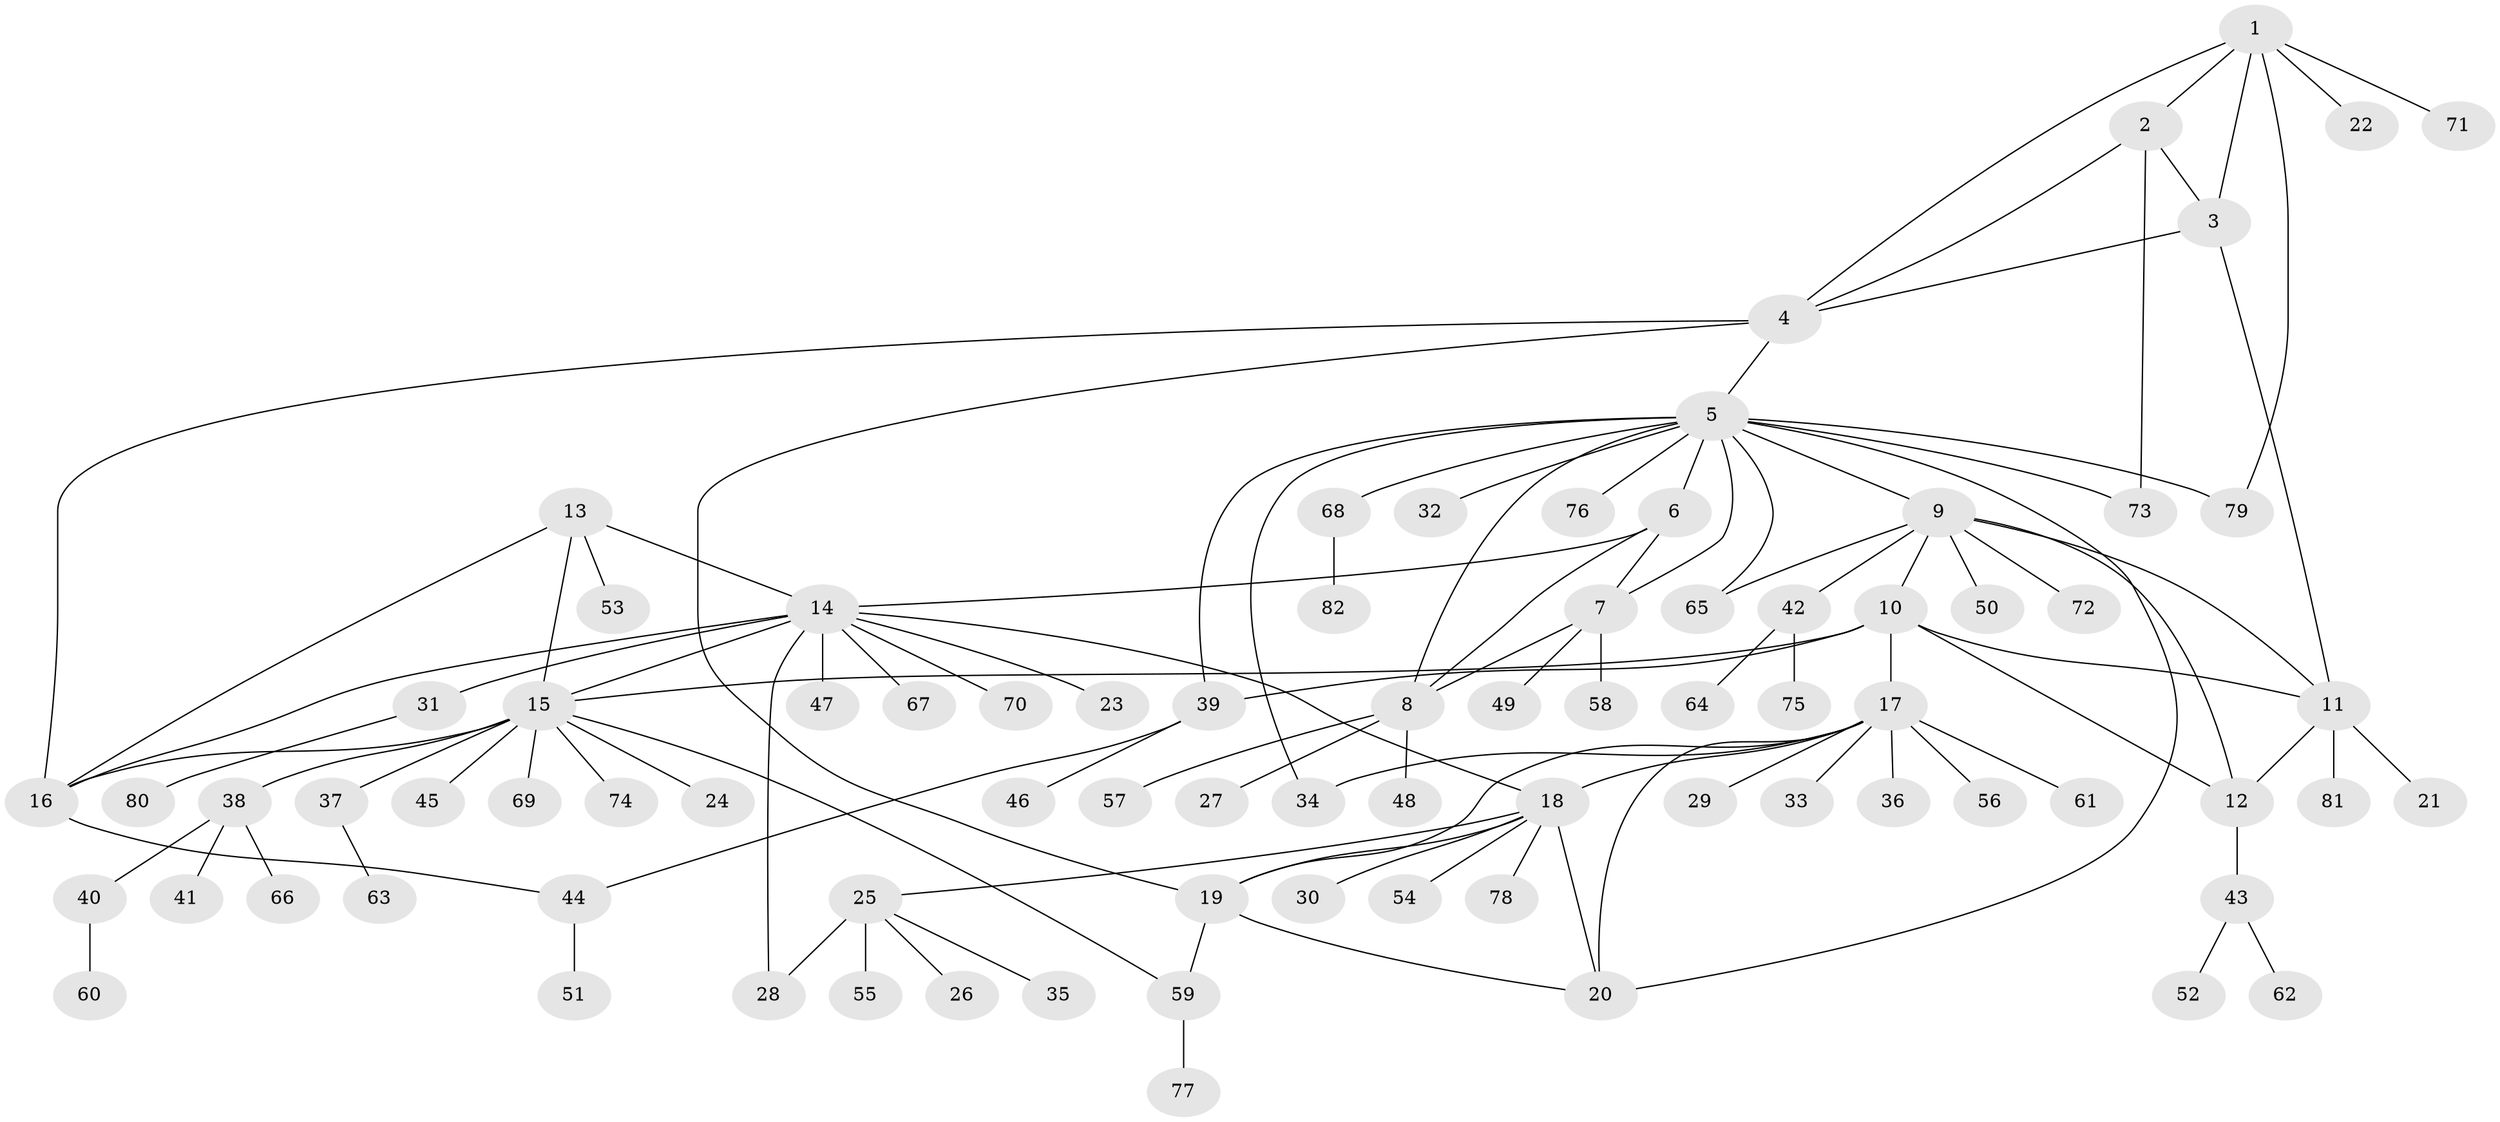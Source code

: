 // coarse degree distribution, {4: 0.06557377049180328, 5: 0.03278688524590164, 13: 0.01639344262295082, 12: 0.01639344262295082, 7: 0.03278688524590164, 15: 0.01639344262295082, 3: 0.04918032786885246, 6: 0.03278688524590164, 9: 0.01639344262295082, 11: 0.01639344262295082, 1: 0.6065573770491803, 2: 0.09836065573770492}
// Generated by graph-tools (version 1.1) at 2025/24/03/03/25 07:24:10]
// undirected, 82 vertices, 110 edges
graph export_dot {
graph [start="1"]
  node [color=gray90,style=filled];
  1;
  2;
  3;
  4;
  5;
  6;
  7;
  8;
  9;
  10;
  11;
  12;
  13;
  14;
  15;
  16;
  17;
  18;
  19;
  20;
  21;
  22;
  23;
  24;
  25;
  26;
  27;
  28;
  29;
  30;
  31;
  32;
  33;
  34;
  35;
  36;
  37;
  38;
  39;
  40;
  41;
  42;
  43;
  44;
  45;
  46;
  47;
  48;
  49;
  50;
  51;
  52;
  53;
  54;
  55;
  56;
  57;
  58;
  59;
  60;
  61;
  62;
  63;
  64;
  65;
  66;
  67;
  68;
  69;
  70;
  71;
  72;
  73;
  74;
  75;
  76;
  77;
  78;
  79;
  80;
  81;
  82;
  1 -- 2;
  1 -- 3;
  1 -- 4;
  1 -- 22;
  1 -- 71;
  1 -- 79;
  2 -- 3;
  2 -- 4;
  2 -- 73;
  3 -- 4;
  3 -- 11;
  4 -- 5;
  4 -- 16;
  4 -- 19;
  5 -- 6;
  5 -- 7;
  5 -- 8;
  5 -- 9;
  5 -- 20;
  5 -- 32;
  5 -- 34;
  5 -- 39;
  5 -- 65;
  5 -- 68;
  5 -- 73;
  5 -- 76;
  5 -- 79;
  6 -- 7;
  6 -- 8;
  6 -- 14;
  7 -- 8;
  7 -- 49;
  7 -- 58;
  8 -- 27;
  8 -- 48;
  8 -- 57;
  9 -- 10;
  9 -- 11;
  9 -- 12;
  9 -- 42;
  9 -- 50;
  9 -- 65;
  9 -- 72;
  10 -- 11;
  10 -- 12;
  10 -- 15;
  10 -- 17;
  10 -- 39;
  11 -- 12;
  11 -- 21;
  11 -- 81;
  12 -- 43;
  13 -- 14;
  13 -- 15;
  13 -- 16;
  13 -- 53;
  14 -- 15;
  14 -- 16;
  14 -- 18;
  14 -- 23;
  14 -- 28;
  14 -- 31;
  14 -- 47;
  14 -- 67;
  14 -- 70;
  15 -- 16;
  15 -- 24;
  15 -- 37;
  15 -- 38;
  15 -- 45;
  15 -- 59;
  15 -- 69;
  15 -- 74;
  16 -- 44;
  17 -- 18;
  17 -- 19;
  17 -- 20;
  17 -- 29;
  17 -- 33;
  17 -- 34;
  17 -- 36;
  17 -- 56;
  17 -- 61;
  18 -- 19;
  18 -- 20;
  18 -- 25;
  18 -- 30;
  18 -- 54;
  18 -- 78;
  19 -- 20;
  19 -- 59;
  25 -- 26;
  25 -- 28;
  25 -- 35;
  25 -- 55;
  31 -- 80;
  37 -- 63;
  38 -- 40;
  38 -- 41;
  38 -- 66;
  39 -- 44;
  39 -- 46;
  40 -- 60;
  42 -- 64;
  42 -- 75;
  43 -- 52;
  43 -- 62;
  44 -- 51;
  59 -- 77;
  68 -- 82;
}
